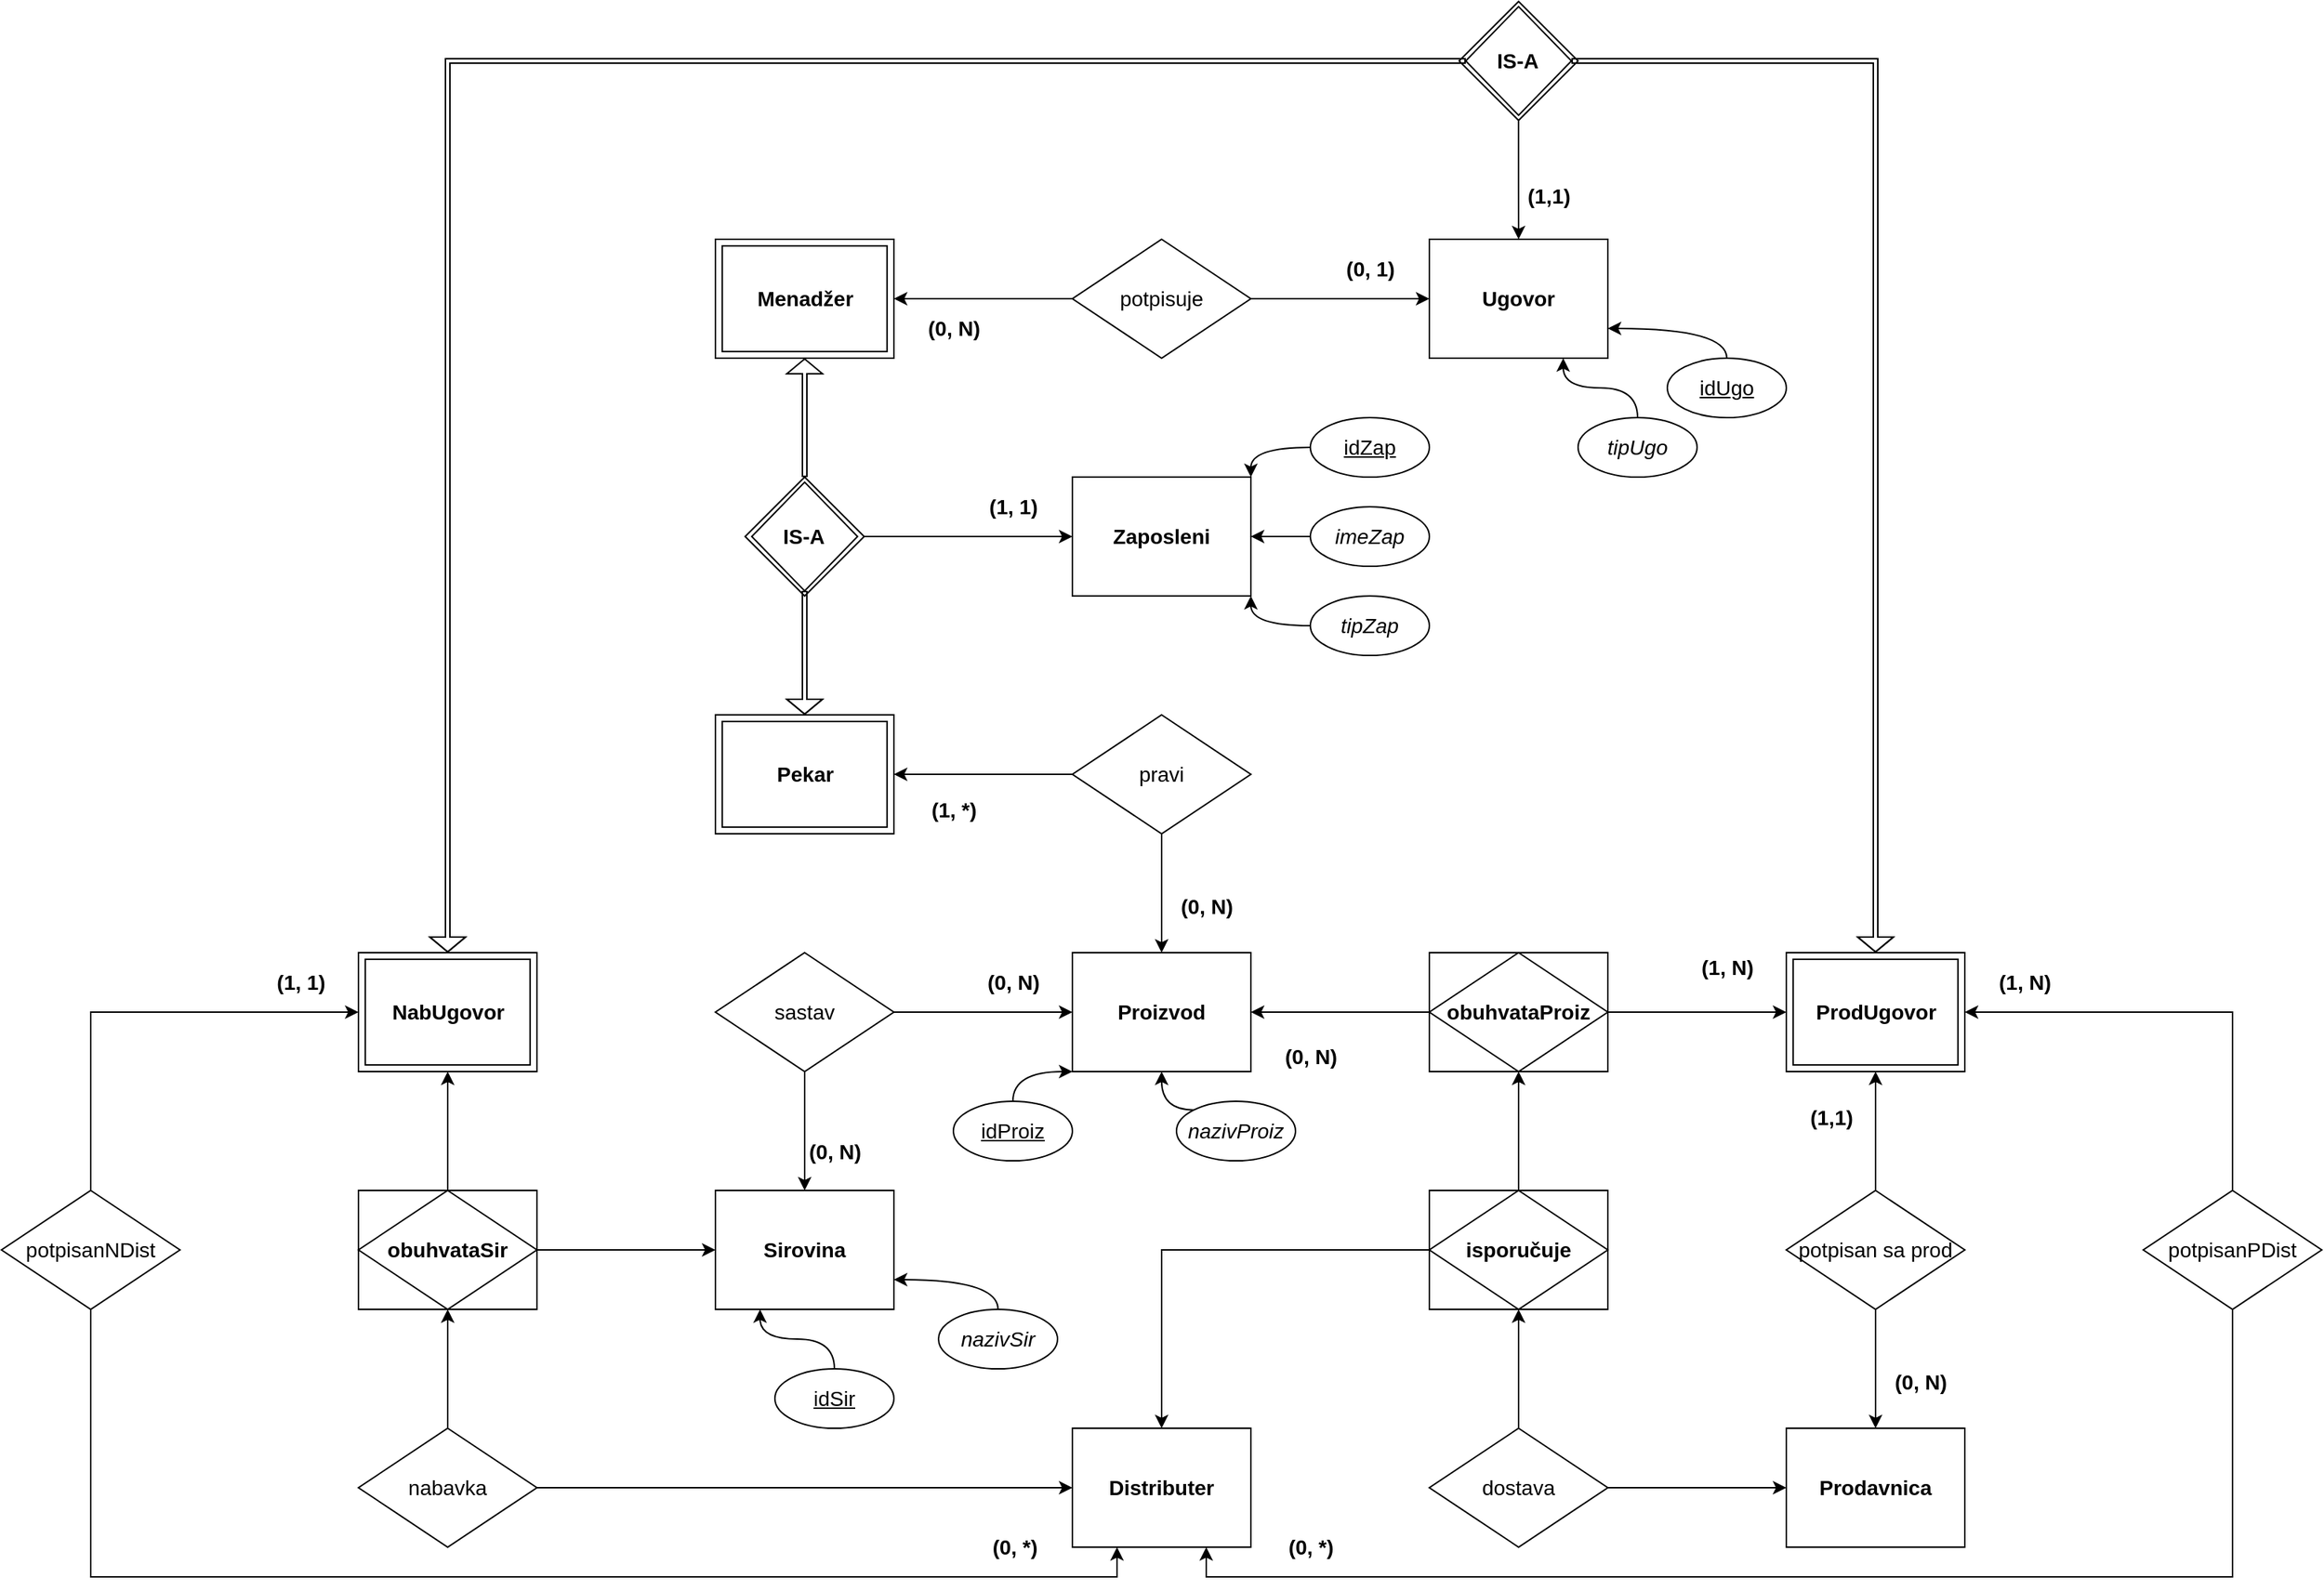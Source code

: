 <mxfile version="14.2.4" type="github">
  <diagram id="AQjkesUoZsN7H_KsK310" name="Page-1">
    <mxGraphModel dx="1673" dy="934" grid="1" gridSize="10" guides="1" tooltips="1" connect="1" arrows="1" fold="1" page="1" pageScale="1" pageWidth="1654" pageHeight="1169" math="0" shadow="0">
      <root>
        <mxCell id="0" />
        <mxCell id="1" parent="0" />
        <mxCell id="fxaJQLIq1E5l9hxzxbRq-1" value="&lt;font style=&quot;font-size: 14px&quot;&gt;&lt;b&gt;Distributer&lt;/b&gt;&lt;/font&gt;" style="rounded=0;whiteSpace=wrap;html=1;" parent="1" vertex="1">
          <mxGeometry x="760" y="1000" width="120" height="80" as="geometry" />
        </mxCell>
        <mxCell id="fxaJQLIq1E5l9hxzxbRq-2" value="&lt;font style=&quot;font-size: 14px&quot;&gt;&lt;b&gt;Prodavnica&lt;/b&gt;&lt;/font&gt;" style="rounded=0;whiteSpace=wrap;html=1;" parent="1" vertex="1">
          <mxGeometry x="1240" y="1000" width="120" height="80" as="geometry" />
        </mxCell>
        <mxCell id="fxaJQLIq1E5l9hxzxbRq-6" value="" style="group" parent="1" vertex="1" connectable="0">
          <mxGeometry x="1000" y="840" width="120" height="80" as="geometry" />
        </mxCell>
        <mxCell id="fxaJQLIq1E5l9hxzxbRq-4" value="" style="rounded=0;whiteSpace=wrap;html=1;" parent="fxaJQLIq1E5l9hxzxbRq-6" vertex="1">
          <mxGeometry width="120" height="80" as="geometry" />
        </mxCell>
        <mxCell id="fxaJQLIq1E5l9hxzxbRq-3" value="&lt;font style=&quot;font-size: 14px&quot;&gt;&lt;b&gt;isporučuje&lt;/b&gt;&lt;/font&gt;" style="rhombus;whiteSpace=wrap;html=1;" parent="fxaJQLIq1E5l9hxzxbRq-6" vertex="1">
          <mxGeometry width="120" height="80" as="geometry" />
        </mxCell>
        <mxCell id="fxaJQLIq1E5l9hxzxbRq-8" value="&lt;font style=&quot;font-size: 14px&quot;&gt;&lt;b&gt;Sirovina&lt;/b&gt;&lt;/font&gt;" style="rounded=0;whiteSpace=wrap;html=1;" parent="1" vertex="1">
          <mxGeometry x="520" y="840" width="120" height="80" as="geometry" />
        </mxCell>
        <mxCell id="fxaJQLIq1E5l9hxzxbRq-11" value="" style="group" parent="1" vertex="1" connectable="0">
          <mxGeometry x="1000" y="680" width="120" height="80" as="geometry" />
        </mxCell>
        <mxCell id="fxaJQLIq1E5l9hxzxbRq-9" value="" style="rounded=0;whiteSpace=wrap;html=1;" parent="fxaJQLIq1E5l9hxzxbRq-11" vertex="1">
          <mxGeometry width="120" height="80" as="geometry" />
        </mxCell>
        <mxCell id="fxaJQLIq1E5l9hxzxbRq-10" value="&lt;font style=&quot;font-size: 14px&quot;&gt;&lt;b&gt;obuhvataProiz&lt;/b&gt;&lt;/font&gt;" style="rhombus;whiteSpace=wrap;html=1;" parent="fxaJQLIq1E5l9hxzxbRq-11" vertex="1">
          <mxGeometry width="120" height="80" as="geometry" />
        </mxCell>
        <mxCell id="fxaJQLIq1E5l9hxzxbRq-12" value="&lt;font style=&quot;font-size: 14px&quot;&gt;&lt;b&gt;Proizvod&lt;/b&gt;&lt;/font&gt;" style="rounded=0;whiteSpace=wrap;html=1;" parent="1" vertex="1">
          <mxGeometry x="760" y="680" width="120" height="80" as="geometry" />
        </mxCell>
        <mxCell id="fxaJQLIq1E5l9hxzxbRq-17" value="&lt;b&gt;&lt;font style=&quot;font-size: 14px&quot;&gt;(1, N)&lt;/font&gt;&lt;/b&gt;" style="edgeStyle=orthogonalEdgeStyle;rounded=0;orthogonalLoop=1;jettySize=auto;html=1;exitX=1;exitY=0.5;exitDx=0;exitDy=0;entryX=0;entryY=0.5;entryDx=0;entryDy=0;" parent="1" source="fxaJQLIq1E5l9hxzxbRq-10" target="MjUJNUJYvw90bvCCFvBL-10" edge="1">
          <mxGeometry x="0.333" y="30" relative="1" as="geometry">
            <mxPoint as="offset" />
          </mxGeometry>
        </mxCell>
        <mxCell id="fxaJQLIq1E5l9hxzxbRq-18" value="&lt;b&gt;&lt;font style=&quot;font-size: 14px&quot;&gt;(0, N)&lt;/font&gt;&lt;/b&gt;" style="edgeStyle=orthogonalEdgeStyle;rounded=0;orthogonalLoop=1;jettySize=auto;html=1;exitX=0;exitY=0.5;exitDx=0;exitDy=0;entryX=1;entryY=0.5;entryDx=0;entryDy=0;" parent="1" source="fxaJQLIq1E5l9hxzxbRq-10" target="fxaJQLIq1E5l9hxzxbRq-12" edge="1">
          <mxGeometry x="0.333" y="30" relative="1" as="geometry">
            <mxPoint as="offset" />
          </mxGeometry>
        </mxCell>
        <mxCell id="fxaJQLIq1E5l9hxzxbRq-26" value="&lt;b&gt;&lt;font style=&quot;font-size: 14px&quot;&gt;(1,1)&lt;/font&gt;&lt;/b&gt;" style="edgeStyle=orthogonalEdgeStyle;rounded=0;orthogonalLoop=1;jettySize=auto;html=1;exitX=0.5;exitY=0;exitDx=0;exitDy=0;entryX=0.5;entryY=1;entryDx=0;entryDy=0;" parent="1" source="fxaJQLIq1E5l9hxzxbRq-24" target="MjUJNUJYvw90bvCCFvBL-10" edge="1">
          <mxGeometry x="0.25" y="30" relative="1" as="geometry">
            <mxPoint y="1" as="offset" />
          </mxGeometry>
        </mxCell>
        <mxCell id="fxaJQLIq1E5l9hxzxbRq-27" value="&lt;b&gt;&lt;font style=&quot;font-size: 14px&quot;&gt;(0, N)&lt;/font&gt;&lt;/b&gt;" style="edgeStyle=orthogonalEdgeStyle;rounded=0;orthogonalLoop=1;jettySize=auto;html=1;exitX=0.5;exitY=1;exitDx=0;exitDy=0;entryX=0.5;entryY=0;entryDx=0;entryDy=0;" parent="1" source="fxaJQLIq1E5l9hxzxbRq-24" target="fxaJQLIq1E5l9hxzxbRq-2" edge="1">
          <mxGeometry x="0.25" y="30" relative="1" as="geometry">
            <mxPoint y="-1" as="offset" />
          </mxGeometry>
        </mxCell>
        <mxCell id="fxaJQLIq1E5l9hxzxbRq-24" value="&lt;font style=&quot;font-size: 14px&quot;&gt;potpisan sa prod&lt;/font&gt;" style="rhombus;whiteSpace=wrap;html=1;" parent="1" vertex="1">
          <mxGeometry x="1240" y="840" width="120" height="80" as="geometry" />
        </mxCell>
        <mxCell id="fxaJQLIq1E5l9hxzxbRq-35" value="&lt;b&gt;&lt;font style=&quot;font-size: 14px&quot;&gt;(0, N)&lt;/font&gt;&lt;/b&gt;" style="edgeStyle=orthogonalEdgeStyle;rounded=0;orthogonalLoop=1;jettySize=auto;html=1;entryX=0;entryY=0.5;entryDx=0;entryDy=0;" parent="1" source="fxaJQLIq1E5l9hxzxbRq-33" target="fxaJQLIq1E5l9hxzxbRq-12" edge="1">
          <mxGeometry x="0.333" y="20" relative="1" as="geometry">
            <mxPoint as="offset" />
          </mxGeometry>
        </mxCell>
        <mxCell id="MjUJNUJYvw90bvCCFvBL-27" value="&lt;b&gt;&lt;font style=&quot;font-size: 14px&quot;&gt;(0, N)&lt;/font&gt;&lt;/b&gt;" style="edgeStyle=orthogonalEdgeStyle;rounded=0;orthogonalLoop=1;jettySize=auto;html=1;entryX=0.5;entryY=0;entryDx=0;entryDy=0;" edge="1" parent="1" source="fxaJQLIq1E5l9hxzxbRq-33" target="fxaJQLIq1E5l9hxzxbRq-8">
          <mxGeometry x="0.333" y="20" relative="1" as="geometry">
            <mxPoint as="offset" />
          </mxGeometry>
        </mxCell>
        <mxCell id="fxaJQLIq1E5l9hxzxbRq-33" value="&lt;font style=&quot;font-size: 14px&quot;&gt;sastav&lt;/font&gt;" style="rhombus;whiteSpace=wrap;html=1;" parent="1" vertex="1">
          <mxGeometry x="520" y="680" width="120" height="80" as="geometry" />
        </mxCell>
        <mxCell id="fxaJQLIq1E5l9hxzxbRq-38" value="&lt;b&gt;&lt;font style=&quot;font-size: 14px&quot;&gt;(1, 1)&lt;/font&gt;&lt;/b&gt;" style="edgeStyle=orthogonalEdgeStyle;rounded=0;orthogonalLoop=1;jettySize=auto;html=1;entryX=0;entryY=0.5;entryDx=0;entryDy=0;exitX=1;exitY=0.5;exitDx=0;exitDy=0;" parent="1" source="fxaJQLIq1E5l9hxzxbRq-39" target="fxaJQLIq1E5l9hxzxbRq-37" edge="1">
          <mxGeometry x="0.429" y="20" relative="1" as="geometry">
            <mxPoint as="offset" />
          </mxGeometry>
        </mxCell>
        <mxCell id="fxaJQLIq1E5l9hxzxbRq-37" value="&lt;font style=&quot;font-size: 14px&quot;&gt;&lt;b&gt;Zaposleni&lt;/b&gt;&lt;/font&gt;" style="rounded=0;whiteSpace=wrap;html=1;" parent="1" vertex="1">
          <mxGeometry x="760" y="360" width="120" height="80" as="geometry" />
        </mxCell>
        <mxCell id="fxaJQLIq1E5l9hxzxbRq-40" value="" style="group" parent="1" vertex="1" connectable="0">
          <mxGeometry x="540" y="360" width="80" height="80" as="geometry" />
        </mxCell>
        <mxCell id="fxaJQLIq1E5l9hxzxbRq-39" value="" style="rhombus;whiteSpace=wrap;html=1;" parent="fxaJQLIq1E5l9hxzxbRq-40" vertex="1">
          <mxGeometry width="80" height="80" as="geometry" />
        </mxCell>
        <mxCell id="fxaJQLIq1E5l9hxzxbRq-36" value="&lt;p style=&quot;line-height: 120%&quot;&gt;&lt;b&gt;&lt;font style=&quot;font-size: 14px&quot;&gt;IS-A&lt;/font&gt;&lt;/b&gt;&lt;/p&gt;" style="rhombus;whiteSpace=wrap;html=1;" parent="fxaJQLIq1E5l9hxzxbRq-40" vertex="1">
          <mxGeometry x="4.444" y="3.429" width="71.111" height="73.143" as="geometry" />
        </mxCell>
        <mxCell id="fxaJQLIq1E5l9hxzxbRq-44" value="" style="group" parent="1" vertex="1" connectable="0">
          <mxGeometry x="520" y="520" width="120" height="80" as="geometry" />
        </mxCell>
        <mxCell id="fxaJQLIq1E5l9hxzxbRq-43" value="" style="rounded=0;whiteSpace=wrap;html=1;" parent="fxaJQLIq1E5l9hxzxbRq-44" vertex="1">
          <mxGeometry width="120" height="80" as="geometry" />
        </mxCell>
        <mxCell id="fxaJQLIq1E5l9hxzxbRq-42" value="&lt;font style=&quot;font-size: 14px&quot;&gt;&lt;b&gt;Pekar&lt;/b&gt;&lt;/font&gt;" style="rounded=0;whiteSpace=wrap;html=1;" parent="fxaJQLIq1E5l9hxzxbRq-44" vertex="1">
          <mxGeometry x="4.615" y="4.444" width="110.769" height="71.111" as="geometry" />
        </mxCell>
        <mxCell id="fxaJQLIq1E5l9hxzxbRq-45" value="" style="group" parent="1" vertex="1" connectable="0">
          <mxGeometry x="520" y="200" width="120" height="80" as="geometry" />
        </mxCell>
        <mxCell id="fxaJQLIq1E5l9hxzxbRq-46" value="" style="rounded=0;whiteSpace=wrap;html=1;" parent="fxaJQLIq1E5l9hxzxbRq-45" vertex="1">
          <mxGeometry width="120" height="80" as="geometry" />
        </mxCell>
        <mxCell id="fxaJQLIq1E5l9hxzxbRq-47" value="&lt;font style=&quot;font-size: 14px&quot;&gt;&lt;b&gt;Menadžer&lt;/b&gt;&lt;/font&gt;" style="rounded=0;whiteSpace=wrap;html=1;" parent="fxaJQLIq1E5l9hxzxbRq-45" vertex="1">
          <mxGeometry x="4.615" y="4.444" width="110.769" height="71.111" as="geometry" />
        </mxCell>
        <mxCell id="fxaJQLIq1E5l9hxzxbRq-49" style="edgeStyle=orthogonalEdgeStyle;rounded=0;orthogonalLoop=1;jettySize=auto;html=1;endArrow=block;strokeWidth=1;shape=flexArrow;width=3;endSize=3;startSize=3;endWidth=20;entryX=0.5;entryY=0;entryDx=0;entryDy=0;" parent="1" source="fxaJQLIq1E5l9hxzxbRq-36" edge="1" target="fxaJQLIq1E5l9hxzxbRq-43">
          <mxGeometry relative="1" as="geometry">
            <mxPoint x="280" y="440" as="targetPoint" />
          </mxGeometry>
        </mxCell>
        <mxCell id="fxaJQLIq1E5l9hxzxbRq-50" style="edgeStyle=orthogonalEdgeStyle;shape=flexArrow;rounded=0;orthogonalLoop=1;jettySize=auto;html=1;exitX=0.5;exitY=0;exitDx=0;exitDy=0;entryX=0.5;entryY=1;entryDx=0;entryDy=0;startSize=3;endArrow=block;endSize=3;strokeWidth=1;fillColor=none;width=3;" parent="1" source="fxaJQLIq1E5l9hxzxbRq-39" target="fxaJQLIq1E5l9hxzxbRq-46" edge="1">
          <mxGeometry relative="1" as="geometry" />
        </mxCell>
        <mxCell id="MjUJNUJYvw90bvCCFvBL-1" value="&lt;font style=&quot;font-size: 14px&quot;&gt;&lt;b&gt;(1,1)&lt;/b&gt;&lt;/font&gt;" style="edgeStyle=orthogonalEdgeStyle;rounded=0;orthogonalLoop=1;jettySize=auto;html=1;entryX=0.5;entryY=0;entryDx=0;entryDy=0;" edge="1" parent="1" source="MjUJNUJYvw90bvCCFvBL-5" target="MjUJNUJYvw90bvCCFvBL-2">
          <mxGeometry x="0.282" y="20" relative="1" as="geometry">
            <mxPoint y="1" as="offset" />
          </mxGeometry>
        </mxCell>
        <mxCell id="MjUJNUJYvw90bvCCFvBL-2" value="&lt;font style=&quot;font-size: 14px&quot;&gt;&lt;b&gt;Ugovor&lt;/b&gt;&lt;/font&gt;" style="rounded=0;whiteSpace=wrap;html=1;" vertex="1" parent="1">
          <mxGeometry x="1000" y="200" width="120" height="80" as="geometry" />
        </mxCell>
        <mxCell id="MjUJNUJYvw90bvCCFvBL-3" value="" style="group" vertex="1" connectable="0" parent="1">
          <mxGeometry x="1020" y="40" width="80" height="80" as="geometry" />
        </mxCell>
        <mxCell id="MjUJNUJYvw90bvCCFvBL-4" value="" style="rhombus;whiteSpace=wrap;html=1;" vertex="1" parent="MjUJNUJYvw90bvCCFvBL-3">
          <mxGeometry width="80" height="80" as="geometry" />
        </mxCell>
        <mxCell id="MjUJNUJYvw90bvCCFvBL-5" value="&lt;p style=&quot;line-height: 120%&quot;&gt;&lt;b&gt;&lt;font style=&quot;font-size: 14px&quot;&gt;IS-A&lt;/font&gt;&lt;/b&gt;&lt;/p&gt;" style="rhombus;whiteSpace=wrap;html=1;" vertex="1" parent="MjUJNUJYvw90bvCCFvBL-3">
          <mxGeometry x="4.444" y="3.429" width="71.111" height="73.143" as="geometry" />
        </mxCell>
        <mxCell id="MjUJNUJYvw90bvCCFvBL-6" value="" style="group" vertex="1" connectable="0" parent="1">
          <mxGeometry x="280" y="680" width="120" height="80" as="geometry" />
        </mxCell>
        <mxCell id="MjUJNUJYvw90bvCCFvBL-7" value="" style="rounded=0;whiteSpace=wrap;html=1;" vertex="1" parent="MjUJNUJYvw90bvCCFvBL-6">
          <mxGeometry width="120" height="80" as="geometry" />
        </mxCell>
        <mxCell id="MjUJNUJYvw90bvCCFvBL-8" value="&lt;font style=&quot;font-size: 14px&quot;&gt;&lt;b&gt;NabUgovor&lt;/b&gt;&lt;/font&gt;" style="rounded=0;whiteSpace=wrap;html=1;" vertex="1" parent="MjUJNUJYvw90bvCCFvBL-6">
          <mxGeometry x="4.615" y="4.444" width="110.769" height="71.111" as="geometry" />
        </mxCell>
        <mxCell id="MjUJNUJYvw90bvCCFvBL-9" value="" style="group" vertex="1" connectable="0" parent="1">
          <mxGeometry x="1240" y="680" width="120" height="80" as="geometry" />
        </mxCell>
        <mxCell id="MjUJNUJYvw90bvCCFvBL-10" value="" style="rounded=0;whiteSpace=wrap;html=1;" vertex="1" parent="MjUJNUJYvw90bvCCFvBL-9">
          <mxGeometry width="120" height="80" as="geometry" />
        </mxCell>
        <mxCell id="MjUJNUJYvw90bvCCFvBL-11" value="&lt;font style=&quot;font-size: 14px&quot;&gt;&lt;b&gt;ProdUgovor&lt;/b&gt;&lt;/font&gt;" style="rounded=0;whiteSpace=wrap;html=1;" vertex="1" parent="MjUJNUJYvw90bvCCFvBL-9">
          <mxGeometry x="4.615" y="4.444" width="110.769" height="71.111" as="geometry" />
        </mxCell>
        <mxCell id="MjUJNUJYvw90bvCCFvBL-12" style="edgeStyle=orthogonalEdgeStyle;rounded=0;orthogonalLoop=1;jettySize=auto;html=1;endArrow=block;strokeWidth=1;shape=flexArrow;width=3;endSize=3;startSize=3;endWidth=20;entryX=0.5;entryY=0;entryDx=0;entryDy=0;" edge="1" parent="1" source="MjUJNUJYvw90bvCCFvBL-5" target="MjUJNUJYvw90bvCCFvBL-7">
          <mxGeometry relative="1" as="geometry">
            <mxPoint x="340" y="630" as="targetPoint" />
            <Array as="points">
              <mxPoint x="340" y="80" />
            </Array>
          </mxGeometry>
        </mxCell>
        <mxCell id="MjUJNUJYvw90bvCCFvBL-13" style="edgeStyle=orthogonalEdgeStyle;shape=flexArrow;rounded=0;orthogonalLoop=1;jettySize=auto;html=1;exitX=1;exitY=0.5;exitDx=0;exitDy=0;entryX=0.5;entryY=0;entryDx=0;entryDy=0;startSize=3;endArrow=block;endSize=3;strokeWidth=1;fillColor=none;width=3;" edge="1" parent="1" source="MjUJNUJYvw90bvCCFvBL-5" target="MjUJNUJYvw90bvCCFvBL-10">
          <mxGeometry relative="1" as="geometry" />
        </mxCell>
        <mxCell id="MjUJNUJYvw90bvCCFvBL-15" value="&lt;b&gt;&lt;font style=&quot;font-size: 14px&quot;&gt;(0, N)&lt;/font&gt;&lt;/b&gt;" style="edgeStyle=orthogonalEdgeStyle;rounded=0;orthogonalLoop=1;jettySize=auto;html=1;exitX=0;exitY=0.5;exitDx=0;exitDy=0;entryX=1;entryY=0.5;entryDx=0;entryDy=0;" edge="1" parent="1" source="MjUJNUJYvw90bvCCFvBL-14" target="fxaJQLIq1E5l9hxzxbRq-46">
          <mxGeometry x="0.333" y="20" relative="1" as="geometry">
            <mxPoint as="offset" />
          </mxGeometry>
        </mxCell>
        <mxCell id="MjUJNUJYvw90bvCCFvBL-16" value="&lt;b&gt;&lt;font style=&quot;font-size: 14px&quot;&gt;(0, 1)&lt;/font&gt;&lt;/b&gt;" style="edgeStyle=orthogonalEdgeStyle;rounded=0;orthogonalLoop=1;jettySize=auto;html=1;entryX=0;entryY=0.5;entryDx=0;entryDy=0;" edge="1" parent="1" source="MjUJNUJYvw90bvCCFvBL-14" target="MjUJNUJYvw90bvCCFvBL-2">
          <mxGeometry x="0.333" y="20" relative="1" as="geometry">
            <mxPoint as="offset" />
          </mxGeometry>
        </mxCell>
        <mxCell id="MjUJNUJYvw90bvCCFvBL-14" value="&lt;font style=&quot;font-size: 14px&quot;&gt;potpisuje&lt;/font&gt;" style="rhombus;whiteSpace=wrap;html=1;" vertex="1" parent="1">
          <mxGeometry x="760" y="200" width="120" height="80" as="geometry" />
        </mxCell>
        <mxCell id="MjUJNUJYvw90bvCCFvBL-19" value="&lt;b&gt;&lt;font style=&quot;font-size: 14px&quot;&gt;(0, N)&lt;/font&gt;&lt;/b&gt;" style="edgeStyle=orthogonalEdgeStyle;rounded=0;orthogonalLoop=1;jettySize=auto;html=1;exitX=0.5;exitY=1;exitDx=0;exitDy=0;entryX=0.5;entryY=0;entryDx=0;entryDy=0;" edge="1" parent="1" source="MjUJNUJYvw90bvCCFvBL-17" target="fxaJQLIq1E5l9hxzxbRq-12">
          <mxGeometry x="0.25" y="30" relative="1" as="geometry">
            <mxPoint y="-1" as="offset" />
          </mxGeometry>
        </mxCell>
        <mxCell id="MjUJNUJYvw90bvCCFvBL-45" style="edgeStyle=orthogonalEdgeStyle;rounded=0;orthogonalLoop=1;jettySize=auto;html=1;entryX=1;entryY=0.5;entryDx=0;entryDy=0;fontSize=14;" edge="1" parent="1" source="MjUJNUJYvw90bvCCFvBL-17" target="fxaJQLIq1E5l9hxzxbRq-43">
          <mxGeometry relative="1" as="geometry" />
        </mxCell>
        <mxCell id="MjUJNUJYvw90bvCCFvBL-46" value="&lt;b&gt;(1, *)&lt;/b&gt;" style="edgeLabel;html=1;align=center;verticalAlign=middle;resizable=0;points=[];fontSize=14;" vertex="1" connectable="0" parent="MjUJNUJYvw90bvCCFvBL-45">
          <mxGeometry x="-0.219" y="3" relative="1" as="geometry">
            <mxPoint x="-32.94" y="21" as="offset" />
          </mxGeometry>
        </mxCell>
        <mxCell id="MjUJNUJYvw90bvCCFvBL-17" value="&lt;font style=&quot;font-size: 14px&quot;&gt;pravi&lt;/font&gt;" style="rhombus;whiteSpace=wrap;html=1;" vertex="1" parent="1">
          <mxGeometry x="760" y="520" width="120" height="80" as="geometry" />
        </mxCell>
        <mxCell id="MjUJNUJYvw90bvCCFvBL-32" style="edgeStyle=orthogonalEdgeStyle;rounded=0;orthogonalLoop=1;jettySize=auto;html=1;exitX=0.5;exitY=0;exitDx=0;exitDy=0;entryX=1;entryY=0.5;entryDx=0;entryDy=0;" edge="1" parent="1" source="MjUJNUJYvw90bvCCFvBL-31" target="MjUJNUJYvw90bvCCFvBL-10">
          <mxGeometry relative="1" as="geometry" />
        </mxCell>
        <mxCell id="MjUJNUJYvw90bvCCFvBL-47" value="&lt;b&gt;(1, N)&lt;/b&gt;" style="edgeLabel;html=1;align=center;verticalAlign=middle;resizable=0;points=[];fontSize=14;" vertex="1" connectable="0" parent="MjUJNUJYvw90bvCCFvBL-32">
          <mxGeometry x="0.23" y="4" relative="1" as="geometry">
            <mxPoint x="-75.35" y="-24" as="offset" />
          </mxGeometry>
        </mxCell>
        <mxCell id="MjUJNUJYvw90bvCCFvBL-86" style="edgeStyle=orthogonalEdgeStyle;rounded=0;orthogonalLoop=1;jettySize=auto;html=1;entryX=0.75;entryY=1;entryDx=0;entryDy=0;fontSize=14;exitX=0.5;exitY=1;exitDx=0;exitDy=0;" edge="1" parent="1" source="MjUJNUJYvw90bvCCFvBL-31" target="fxaJQLIq1E5l9hxzxbRq-1">
          <mxGeometry relative="1" as="geometry" />
        </mxCell>
        <mxCell id="MjUJNUJYvw90bvCCFvBL-87" value="&lt;b&gt;(0, *)&lt;/b&gt;" style="edgeLabel;html=1;align=center;verticalAlign=middle;resizable=0;points=[];fontSize=14;" vertex="1" connectable="0" parent="MjUJNUJYvw90bvCCFvBL-86">
          <mxGeometry x="0.659" y="1" relative="1" as="geometry">
            <mxPoint x="-61.43" y="-21" as="offset" />
          </mxGeometry>
        </mxCell>
        <mxCell id="MjUJNUJYvw90bvCCFvBL-31" value="&lt;font style=&quot;font-size: 14px&quot;&gt;potpisanPDist&lt;/font&gt;" style="rhombus;whiteSpace=wrap;html=1;" vertex="1" parent="1">
          <mxGeometry x="1480" y="840" width="120" height="80" as="geometry" />
        </mxCell>
        <mxCell id="MjUJNUJYvw90bvCCFvBL-34" style="edgeStyle=orthogonalEdgeStyle;rounded=0;orthogonalLoop=1;jettySize=auto;html=1;entryX=0.5;entryY=1;entryDx=0;entryDy=0;exitX=0.5;exitY=0;exitDx=0;exitDy=0;" edge="1" parent="1" source="fxaJQLIq1E5l9hxzxbRq-4" target="fxaJQLIq1E5l9hxzxbRq-10">
          <mxGeometry relative="1" as="geometry" />
        </mxCell>
        <mxCell id="MjUJNUJYvw90bvCCFvBL-37" style="edgeStyle=orthogonalEdgeStyle;rounded=0;orthogonalLoop=1;jettySize=auto;html=1;entryX=0;entryY=0.5;entryDx=0;entryDy=0;" edge="1" parent="1" source="MjUJNUJYvw90bvCCFvBL-35" target="fxaJQLIq1E5l9hxzxbRq-2">
          <mxGeometry relative="1" as="geometry" />
        </mxCell>
        <mxCell id="MjUJNUJYvw90bvCCFvBL-40" style="edgeStyle=orthogonalEdgeStyle;rounded=0;orthogonalLoop=1;jettySize=auto;html=1;entryX=0.5;entryY=1;entryDx=0;entryDy=0;" edge="1" parent="1" source="MjUJNUJYvw90bvCCFvBL-35" target="fxaJQLIq1E5l9hxzxbRq-3">
          <mxGeometry relative="1" as="geometry" />
        </mxCell>
        <mxCell id="MjUJNUJYvw90bvCCFvBL-35" value="&lt;font style=&quot;font-size: 14px&quot;&gt;dostava&lt;/font&gt;" style="rhombus;whiteSpace=wrap;html=1;" vertex="1" parent="1">
          <mxGeometry x="1000" y="1000" width="120" height="80" as="geometry" />
        </mxCell>
        <mxCell id="MjUJNUJYvw90bvCCFvBL-38" style="edgeStyle=orthogonalEdgeStyle;rounded=0;orthogonalLoop=1;jettySize=auto;html=1;entryX=0.5;entryY=0;entryDx=0;entryDy=0;" edge="1" parent="1" source="fxaJQLIq1E5l9hxzxbRq-3" target="fxaJQLIq1E5l9hxzxbRq-1">
          <mxGeometry relative="1" as="geometry" />
        </mxCell>
        <mxCell id="MjUJNUJYvw90bvCCFvBL-55" style="edgeStyle=orthogonalEdgeStyle;curved=1;rounded=0;orthogonalLoop=1;jettySize=auto;html=1;exitX=0;exitY=0.5;exitDx=0;exitDy=0;entryX=1;entryY=0;entryDx=0;entryDy=0;fontSize=14;" edge="1" parent="1" source="MjUJNUJYvw90bvCCFvBL-49" target="fxaJQLIq1E5l9hxzxbRq-37">
          <mxGeometry relative="1" as="geometry" />
        </mxCell>
        <mxCell id="MjUJNUJYvw90bvCCFvBL-49" value="&lt;u&gt;idZap&lt;/u&gt;" style="ellipse;whiteSpace=wrap;html=1;fontSize=14;" vertex="1" parent="1">
          <mxGeometry x="920" y="320" width="80" height="40" as="geometry" />
        </mxCell>
        <mxCell id="MjUJNUJYvw90bvCCFvBL-57" style="edgeStyle=orthogonalEdgeStyle;curved=1;rounded=0;orthogonalLoop=1;jettySize=auto;html=1;exitX=0;exitY=0.5;exitDx=0;exitDy=0;entryX=1;entryY=1;entryDx=0;entryDy=0;fontSize=14;" edge="1" parent="1" source="MjUJNUJYvw90bvCCFvBL-50" target="fxaJQLIq1E5l9hxzxbRq-37">
          <mxGeometry relative="1" as="geometry" />
        </mxCell>
        <mxCell id="MjUJNUJYvw90bvCCFvBL-50" value="&lt;i&gt;tipZap&lt;/i&gt;" style="ellipse;whiteSpace=wrap;html=1;fontSize=14;" vertex="1" parent="1">
          <mxGeometry x="920" y="440" width="80" height="40" as="geometry" />
        </mxCell>
        <mxCell id="MjUJNUJYvw90bvCCFvBL-56" style="edgeStyle=orthogonalEdgeStyle;curved=1;rounded=0;orthogonalLoop=1;jettySize=auto;html=1;exitX=0;exitY=0.5;exitDx=0;exitDy=0;entryX=1;entryY=0.5;entryDx=0;entryDy=0;fontSize=14;" edge="1" parent="1" source="MjUJNUJYvw90bvCCFvBL-51" target="fxaJQLIq1E5l9hxzxbRq-37">
          <mxGeometry relative="1" as="geometry" />
        </mxCell>
        <mxCell id="MjUJNUJYvw90bvCCFvBL-51" value="&lt;i&gt;imeZap&lt;/i&gt;" style="ellipse;whiteSpace=wrap;html=1;fontSize=14;" vertex="1" parent="1">
          <mxGeometry x="920" y="380" width="80" height="40" as="geometry" />
        </mxCell>
        <mxCell id="MjUJNUJYvw90bvCCFvBL-61" style="edgeStyle=orthogonalEdgeStyle;curved=1;rounded=0;orthogonalLoop=1;jettySize=auto;html=1;exitX=0.5;exitY=0;exitDx=0;exitDy=0;entryX=1;entryY=0.75;entryDx=0;entryDy=0;fontSize=14;" edge="1" parent="1" source="MjUJNUJYvw90bvCCFvBL-58" target="MjUJNUJYvw90bvCCFvBL-2">
          <mxGeometry relative="1" as="geometry" />
        </mxCell>
        <mxCell id="MjUJNUJYvw90bvCCFvBL-58" value="&lt;u&gt;idUgo&lt;/u&gt;" style="ellipse;whiteSpace=wrap;html=1;fontSize=14;" vertex="1" parent="1">
          <mxGeometry x="1160" y="280" width="80" height="40" as="geometry" />
        </mxCell>
        <mxCell id="MjUJNUJYvw90bvCCFvBL-60" style="edgeStyle=orthogonalEdgeStyle;curved=1;rounded=0;orthogonalLoop=1;jettySize=auto;html=1;exitX=0.5;exitY=0;exitDx=0;exitDy=0;entryX=0.75;entryY=1;entryDx=0;entryDy=0;fontSize=14;" edge="1" parent="1" source="MjUJNUJYvw90bvCCFvBL-59" target="MjUJNUJYvw90bvCCFvBL-2">
          <mxGeometry relative="1" as="geometry" />
        </mxCell>
        <mxCell id="MjUJNUJYvw90bvCCFvBL-59" value="&lt;i&gt;tipUgo&lt;/i&gt;" style="ellipse;whiteSpace=wrap;html=1;fontSize=14;" vertex="1" parent="1">
          <mxGeometry x="1100" y="320" width="80" height="40" as="geometry" />
        </mxCell>
        <mxCell id="MjUJNUJYvw90bvCCFvBL-63" style="edgeStyle=orthogonalEdgeStyle;curved=1;rounded=0;orthogonalLoop=1;jettySize=auto;html=1;exitX=0.5;exitY=0;exitDx=0;exitDy=0;fontSize=14;entryX=0.25;entryY=1;entryDx=0;entryDy=0;" edge="1" parent="1" source="MjUJNUJYvw90bvCCFvBL-62" target="fxaJQLIq1E5l9hxzxbRq-8">
          <mxGeometry relative="1" as="geometry">
            <mxPoint x="320" y="623" as="targetPoint" />
          </mxGeometry>
        </mxCell>
        <mxCell id="MjUJNUJYvw90bvCCFvBL-62" value="&lt;u&gt;idSir&lt;/u&gt;" style="ellipse;whiteSpace=wrap;html=1;fontSize=14;" vertex="1" parent="1">
          <mxGeometry x="560" y="960" width="80" height="40" as="geometry" />
        </mxCell>
        <mxCell id="MjUJNUJYvw90bvCCFvBL-65" style="edgeStyle=orthogonalEdgeStyle;curved=1;rounded=0;orthogonalLoop=1;jettySize=auto;html=1;exitX=0.5;exitY=0;exitDx=0;exitDy=0;fontSize=14;entryX=1;entryY=0.75;entryDx=0;entryDy=0;" edge="1" parent="1" source="MjUJNUJYvw90bvCCFvBL-64" target="fxaJQLIq1E5l9hxzxbRq-8">
          <mxGeometry relative="1" as="geometry">
            <mxPoint x="775" y="955" as="targetPoint" />
          </mxGeometry>
        </mxCell>
        <mxCell id="MjUJNUJYvw90bvCCFvBL-64" value="&lt;i&gt;nazivSir&lt;/i&gt;" style="ellipse;whiteSpace=wrap;html=1;fontSize=14;" vertex="1" parent="1">
          <mxGeometry x="670" y="920" width="80" height="40" as="geometry" />
        </mxCell>
        <mxCell id="MjUJNUJYvw90bvCCFvBL-68" style="edgeStyle=orthogonalEdgeStyle;curved=1;rounded=0;orthogonalLoop=1;jettySize=auto;html=1;exitX=0.5;exitY=0;exitDx=0;exitDy=0;entryX=0;entryY=1;entryDx=0;entryDy=0;fontSize=14;" edge="1" parent="1" source="MjUJNUJYvw90bvCCFvBL-66" target="fxaJQLIq1E5l9hxzxbRq-12">
          <mxGeometry relative="1" as="geometry" />
        </mxCell>
        <mxCell id="MjUJNUJYvw90bvCCFvBL-66" value="&lt;u&gt;idProiz&lt;/u&gt;" style="ellipse;whiteSpace=wrap;html=1;fontSize=14;" vertex="1" parent="1">
          <mxGeometry x="680" y="780" width="80" height="40" as="geometry" />
        </mxCell>
        <mxCell id="MjUJNUJYvw90bvCCFvBL-69" style="edgeStyle=orthogonalEdgeStyle;curved=1;rounded=0;orthogonalLoop=1;jettySize=auto;html=1;exitX=0;exitY=0;exitDx=0;exitDy=0;entryX=0.5;entryY=1;entryDx=0;entryDy=0;fontSize=14;" edge="1" parent="1" source="MjUJNUJYvw90bvCCFvBL-67" target="fxaJQLIq1E5l9hxzxbRq-12">
          <mxGeometry relative="1" as="geometry" />
        </mxCell>
        <mxCell id="MjUJNUJYvw90bvCCFvBL-67" value="&lt;i&gt;nazivProiz&lt;/i&gt;" style="ellipse;whiteSpace=wrap;html=1;fontSize=14;" vertex="1" parent="1">
          <mxGeometry x="830" y="780" width="80" height="40" as="geometry" />
        </mxCell>
        <mxCell id="MjUJNUJYvw90bvCCFvBL-70" value="" style="group" vertex="1" connectable="0" parent="1">
          <mxGeometry x="280" y="840" width="120" height="80" as="geometry" />
        </mxCell>
        <mxCell id="MjUJNUJYvw90bvCCFvBL-71" value="" style="rounded=0;whiteSpace=wrap;html=1;" vertex="1" parent="MjUJNUJYvw90bvCCFvBL-70">
          <mxGeometry width="120" height="80" as="geometry" />
        </mxCell>
        <mxCell id="MjUJNUJYvw90bvCCFvBL-72" value="&lt;font style=&quot;font-size: 14px&quot;&gt;&lt;b&gt;obuhvataSir&lt;/b&gt;&lt;/font&gt;" style="rhombus;whiteSpace=wrap;html=1;" vertex="1" parent="MjUJNUJYvw90bvCCFvBL-70">
          <mxGeometry width="120" height="80" as="geometry" />
        </mxCell>
        <mxCell id="MjUJNUJYvw90bvCCFvBL-74" style="edgeStyle=orthogonalEdgeStyle;rounded=0;orthogonalLoop=1;jettySize=auto;html=1;fontSize=14;entryX=0.5;entryY=1;entryDx=0;entryDy=0;" edge="1" parent="1" source="MjUJNUJYvw90bvCCFvBL-72" target="MjUJNUJYvw90bvCCFvBL-7">
          <mxGeometry relative="1" as="geometry">
            <mxPoint x="340" y="780" as="targetPoint" />
          </mxGeometry>
        </mxCell>
        <mxCell id="MjUJNUJYvw90bvCCFvBL-75" style="edgeStyle=orthogonalEdgeStyle;rounded=0;orthogonalLoop=1;jettySize=auto;html=1;fontSize=14;entryX=0;entryY=0.5;entryDx=0;entryDy=0;" edge="1" parent="1" source="MjUJNUJYvw90bvCCFvBL-72" target="fxaJQLIq1E5l9hxzxbRq-8">
          <mxGeometry relative="1" as="geometry">
            <mxPoint x="510" y="880" as="targetPoint" />
          </mxGeometry>
        </mxCell>
        <mxCell id="MjUJNUJYvw90bvCCFvBL-79" style="edgeStyle=orthogonalEdgeStyle;rounded=0;orthogonalLoop=1;jettySize=auto;html=1;entryX=0.5;entryY=1;entryDx=0;entryDy=0;fontSize=14;exitX=0.5;exitY=0;exitDx=0;exitDy=0;" edge="1" parent="1" source="MjUJNUJYvw90bvCCFvBL-93" target="MjUJNUJYvw90bvCCFvBL-72">
          <mxGeometry relative="1" as="geometry">
            <mxPoint x="340" y="1000" as="sourcePoint" />
          </mxGeometry>
        </mxCell>
        <mxCell id="MjUJNUJYvw90bvCCFvBL-83" style="edgeStyle=orthogonalEdgeStyle;rounded=0;orthogonalLoop=1;jettySize=auto;html=1;exitX=1;exitY=0.5;exitDx=0;exitDy=0;entryX=0;entryY=0.5;entryDx=0;entryDy=0;fontSize=14;" edge="1" parent="1" source="MjUJNUJYvw90bvCCFvBL-93" target="fxaJQLIq1E5l9hxzxbRq-1">
          <mxGeometry relative="1" as="geometry">
            <mxPoint x="400" y="1040" as="sourcePoint" />
          </mxGeometry>
        </mxCell>
        <mxCell id="MjUJNUJYvw90bvCCFvBL-89" style="edgeStyle=orthogonalEdgeStyle;rounded=0;orthogonalLoop=1;jettySize=auto;html=1;entryX=0;entryY=0.5;entryDx=0;entryDy=0;fontSize=14;exitX=0.5;exitY=0;exitDx=0;exitDy=0;" edge="1" parent="1" source="MjUJNUJYvw90bvCCFvBL-88" target="MjUJNUJYvw90bvCCFvBL-7">
          <mxGeometry relative="1" as="geometry" />
        </mxCell>
        <mxCell id="MjUJNUJYvw90bvCCFvBL-91" value="&lt;b&gt;(1, 1)&lt;/b&gt;" style="edgeLabel;html=1;align=center;verticalAlign=middle;resizable=0;points=[];fontSize=14;" vertex="1" connectable="0" parent="MjUJNUJYvw90bvCCFvBL-89">
          <mxGeometry x="0.489" relative="1" as="geometry">
            <mxPoint x="37.14" y="-20" as="offset" />
          </mxGeometry>
        </mxCell>
        <mxCell id="MjUJNUJYvw90bvCCFvBL-90" style="edgeStyle=orthogonalEdgeStyle;rounded=0;orthogonalLoop=1;jettySize=auto;html=1;entryX=0.25;entryY=1;entryDx=0;entryDy=0;fontSize=14;exitX=0.5;exitY=1;exitDx=0;exitDy=0;" edge="1" parent="1" source="MjUJNUJYvw90bvCCFvBL-88" target="fxaJQLIq1E5l9hxzxbRq-1">
          <mxGeometry relative="1" as="geometry" />
        </mxCell>
        <mxCell id="MjUJNUJYvw90bvCCFvBL-92" value="&lt;span&gt;(0, *)&lt;/span&gt;" style="edgeLabel;html=1;align=center;verticalAlign=middle;resizable=0;points=[];fontSize=14;fontStyle=1" vertex="1" connectable="0" parent="MjUJNUJYvw90bvCCFvBL-90">
          <mxGeometry x="0.731" y="-4" relative="1" as="geometry">
            <mxPoint x="30" y="-24" as="offset" />
          </mxGeometry>
        </mxCell>
        <mxCell id="MjUJNUJYvw90bvCCFvBL-88" value="potpisanNDist" style="rhombus;whiteSpace=wrap;html=1;fontSize=14;" vertex="1" parent="1">
          <mxGeometry x="40" y="840" width="120" height="80" as="geometry" />
        </mxCell>
        <mxCell id="MjUJNUJYvw90bvCCFvBL-93" value="nabavka" style="rhombus;whiteSpace=wrap;html=1;fontSize=14;" vertex="1" parent="1">
          <mxGeometry x="280" y="1000" width="120" height="80" as="geometry" />
        </mxCell>
      </root>
    </mxGraphModel>
  </diagram>
</mxfile>
